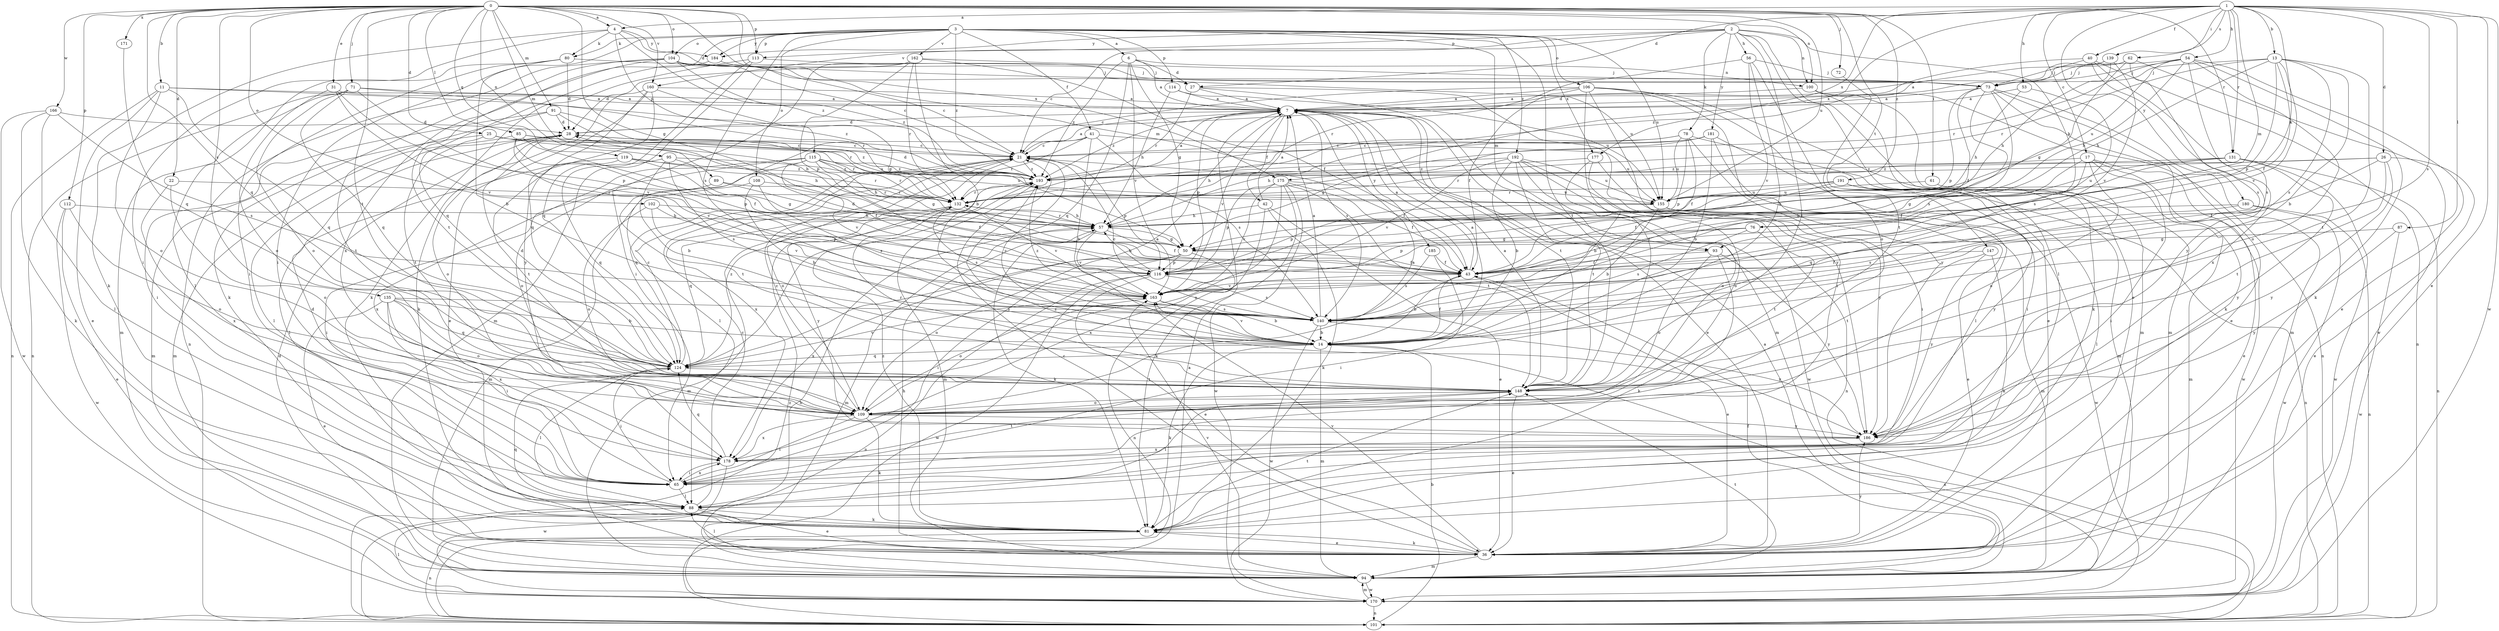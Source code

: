 strict digraph  {
0;
1;
2;
3;
4;
6;
7;
11;
13;
14;
17;
21;
22;
25;
26;
27;
28;
31;
36;
40;
41;
42;
43;
50;
53;
54;
56;
57;
61;
62;
65;
71;
72;
73;
76;
78;
80;
81;
85;
87;
88;
89;
91;
93;
94;
95;
100;
101;
102;
104;
106;
108;
109;
112;
113;
114;
115;
116;
119;
124;
131;
132;
135;
139;
140;
147;
148;
155;
160;
162;
163;
166;
170;
171;
175;
177;
178;
180;
181;
184;
185;
186;
191;
192;
193;
0 -> 4  [label=a];
0 -> 11  [label=b];
0 -> 22  [label=d];
0 -> 25  [label=d];
0 -> 31  [label=e];
0 -> 50  [label=g];
0 -> 61  [label=i];
0 -> 71  [label=j];
0 -> 72  [label=j];
0 -> 85  [label=l];
0 -> 89  [label=m];
0 -> 91  [label=m];
0 -> 93  [label=m];
0 -> 95  [label=n];
0 -> 100  [label=n];
0 -> 102  [label=o];
0 -> 104  [label=o];
0 -> 112  [label=p];
0 -> 113  [label=p];
0 -> 119  [label=q];
0 -> 124  [label=q];
0 -> 131  [label=r];
0 -> 135  [label=s];
0 -> 147  [label=t];
0 -> 148  [label=t];
0 -> 155  [label=u];
0 -> 160  [label=v];
0 -> 166  [label=w];
0 -> 171  [label=x];
0 -> 175  [label=x];
0 -> 191  [label=z];
1 -> 4  [label=a];
1 -> 13  [label=b];
1 -> 17  [label=c];
1 -> 26  [label=d];
1 -> 27  [label=d];
1 -> 36  [label=e];
1 -> 40  [label=f];
1 -> 53  [label=h];
1 -> 54  [label=h];
1 -> 62  [label=i];
1 -> 76  [label=k];
1 -> 87  [label=l];
1 -> 93  [label=m];
1 -> 131  [label=r];
1 -> 139  [label=s];
1 -> 140  [label=s];
1 -> 170  [label=w];
1 -> 175  [label=x];
1 -> 177  [label=x];
1 -> 180  [label=y];
2 -> 21  [label=c];
2 -> 36  [label=e];
2 -> 56  [label=h];
2 -> 76  [label=k];
2 -> 78  [label=k];
2 -> 88  [label=l];
2 -> 100  [label=n];
2 -> 113  [label=p];
2 -> 148  [label=t];
2 -> 160  [label=v];
2 -> 181  [label=y];
2 -> 184  [label=y];
3 -> 6  [label=a];
3 -> 41  [label=f];
3 -> 65  [label=i];
3 -> 80  [label=k];
3 -> 93  [label=m];
3 -> 104  [label=o];
3 -> 106  [label=o];
3 -> 108  [label=o];
3 -> 113  [label=p];
3 -> 114  [label=p];
3 -> 140  [label=s];
3 -> 148  [label=t];
3 -> 155  [label=u];
3 -> 162  [label=v];
3 -> 177  [label=x];
3 -> 178  [label=x];
3 -> 184  [label=y];
3 -> 192  [label=z];
3 -> 193  [label=z];
4 -> 27  [label=d];
4 -> 65  [label=i];
4 -> 80  [label=k];
4 -> 81  [label=k];
4 -> 115  [label=p];
4 -> 184  [label=y];
4 -> 193  [label=z];
6 -> 7  [label=a];
6 -> 27  [label=d];
6 -> 50  [label=g];
6 -> 100  [label=n];
6 -> 124  [label=q];
6 -> 163  [label=v];
6 -> 193  [label=z];
7 -> 28  [label=d];
7 -> 36  [label=e];
7 -> 42  [label=f];
7 -> 116  [label=p];
7 -> 140  [label=s];
7 -> 148  [label=t];
7 -> 163  [label=v];
7 -> 185  [label=y];
7 -> 193  [label=z];
11 -> 7  [label=a];
11 -> 36  [label=e];
11 -> 101  [label=n];
11 -> 109  [label=o];
11 -> 124  [label=q];
11 -> 193  [label=z];
13 -> 14  [label=b];
13 -> 43  [label=f];
13 -> 57  [label=h];
13 -> 73  [label=j];
13 -> 116  [label=p];
13 -> 132  [label=r];
13 -> 140  [label=s];
13 -> 148  [label=t];
13 -> 163  [label=v];
14 -> 7  [label=a];
14 -> 21  [label=c];
14 -> 43  [label=f];
14 -> 81  [label=k];
14 -> 94  [label=m];
14 -> 101  [label=n];
14 -> 124  [label=q];
14 -> 163  [label=v];
17 -> 36  [label=e];
17 -> 43  [label=f];
17 -> 65  [label=i];
17 -> 109  [label=o];
17 -> 124  [label=q];
17 -> 170  [label=w];
17 -> 193  [label=z];
21 -> 7  [label=a];
21 -> 43  [label=f];
21 -> 109  [label=o];
21 -> 116  [label=p];
21 -> 124  [label=q];
21 -> 178  [label=x];
21 -> 193  [label=z];
22 -> 109  [label=o];
22 -> 132  [label=r];
22 -> 178  [label=x];
25 -> 21  [label=c];
25 -> 57  [label=h];
25 -> 94  [label=m];
25 -> 132  [label=r];
25 -> 148  [label=t];
26 -> 36  [label=e];
26 -> 43  [label=f];
26 -> 132  [label=r];
26 -> 148  [label=t];
26 -> 186  [label=y];
26 -> 193  [label=z];
27 -> 7  [label=a];
27 -> 94  [label=m];
27 -> 132  [label=r];
27 -> 186  [label=y];
28 -> 21  [label=c];
28 -> 88  [label=l];
28 -> 109  [label=o];
31 -> 7  [label=a];
31 -> 109  [label=o];
31 -> 116  [label=p];
31 -> 163  [label=v];
36 -> 21  [label=c];
36 -> 57  [label=h];
36 -> 81  [label=k];
36 -> 88  [label=l];
36 -> 94  [label=m];
36 -> 163  [label=v];
36 -> 186  [label=y];
40 -> 28  [label=d];
40 -> 73  [label=j];
40 -> 101  [label=n];
40 -> 178  [label=x];
40 -> 186  [label=y];
41 -> 14  [label=b];
41 -> 21  [label=c];
41 -> 88  [label=l];
41 -> 132  [label=r];
41 -> 140  [label=s];
41 -> 155  [label=u];
42 -> 7  [label=a];
42 -> 36  [label=e];
42 -> 57  [label=h];
42 -> 81  [label=k];
42 -> 178  [label=x];
43 -> 7  [label=a];
43 -> 14  [label=b];
43 -> 28  [label=d];
43 -> 36  [label=e];
43 -> 163  [label=v];
50 -> 43  [label=f];
50 -> 65  [label=i];
50 -> 101  [label=n];
50 -> 109  [label=o];
50 -> 116  [label=p];
50 -> 178  [label=x];
53 -> 7  [label=a];
53 -> 57  [label=h];
53 -> 140  [label=s];
54 -> 7  [label=a];
54 -> 36  [label=e];
54 -> 57  [label=h];
54 -> 73  [label=j];
54 -> 81  [label=k];
54 -> 109  [label=o];
54 -> 132  [label=r];
54 -> 140  [label=s];
54 -> 155  [label=u];
56 -> 14  [label=b];
56 -> 73  [label=j];
56 -> 109  [label=o];
56 -> 132  [label=r];
56 -> 163  [label=v];
57 -> 43  [label=f];
57 -> 50  [label=g];
57 -> 81  [label=k];
57 -> 94  [label=m];
57 -> 132  [label=r];
57 -> 163  [label=v];
61 -> 94  [label=m];
61 -> 155  [label=u];
62 -> 7  [label=a];
62 -> 50  [label=g];
62 -> 73  [label=j];
62 -> 140  [label=s];
62 -> 170  [label=w];
65 -> 28  [label=d];
65 -> 88  [label=l];
65 -> 178  [label=x];
71 -> 7  [label=a];
71 -> 94  [label=m];
71 -> 101  [label=n];
71 -> 109  [label=o];
71 -> 124  [label=q];
71 -> 132  [label=r];
71 -> 163  [label=v];
72 -> 148  [label=t];
73 -> 7  [label=a];
73 -> 36  [label=e];
73 -> 43  [label=f];
73 -> 81  [label=k];
73 -> 94  [label=m];
73 -> 116  [label=p];
73 -> 140  [label=s];
73 -> 163  [label=v];
76 -> 50  [label=g];
76 -> 116  [label=p];
76 -> 140  [label=s];
76 -> 148  [label=t];
78 -> 21  [label=c];
78 -> 43  [label=f];
78 -> 57  [label=h];
78 -> 65  [label=i];
78 -> 94  [label=m];
78 -> 116  [label=p];
78 -> 155  [label=u];
80 -> 14  [label=b];
80 -> 28  [label=d];
80 -> 65  [label=i];
80 -> 73  [label=j];
80 -> 88  [label=l];
81 -> 36  [label=e];
81 -> 101  [label=n];
81 -> 124  [label=q];
81 -> 148  [label=t];
81 -> 193  [label=z];
85 -> 21  [label=c];
85 -> 43  [label=f];
85 -> 94  [label=m];
85 -> 116  [label=p];
85 -> 155  [label=u];
85 -> 163  [label=v];
85 -> 193  [label=z];
87 -> 50  [label=g];
87 -> 170  [label=w];
87 -> 186  [label=y];
88 -> 21  [label=c];
88 -> 36  [label=e];
88 -> 81  [label=k];
89 -> 43  [label=f];
89 -> 65  [label=i];
89 -> 132  [label=r];
91 -> 28  [label=d];
91 -> 57  [label=h];
91 -> 65  [label=i];
91 -> 132  [label=r];
91 -> 148  [label=t];
93 -> 43  [label=f];
93 -> 81  [label=k];
93 -> 109  [label=o];
93 -> 186  [label=y];
94 -> 7  [label=a];
94 -> 28  [label=d];
94 -> 43  [label=f];
94 -> 57  [label=h];
94 -> 148  [label=t];
94 -> 163  [label=v];
94 -> 170  [label=w];
95 -> 14  [label=b];
95 -> 50  [label=g];
95 -> 124  [label=q];
95 -> 140  [label=s];
95 -> 193  [label=z];
100 -> 7  [label=a];
100 -> 81  [label=k];
100 -> 94  [label=m];
100 -> 101  [label=n];
101 -> 7  [label=a];
101 -> 14  [label=b];
101 -> 193  [label=z];
102 -> 57  [label=h];
102 -> 109  [label=o];
102 -> 116  [label=p];
102 -> 163  [label=v];
104 -> 21  [label=c];
104 -> 73  [label=j];
104 -> 81  [label=k];
104 -> 101  [label=n];
104 -> 148  [label=t];
104 -> 155  [label=u];
104 -> 193  [label=z];
106 -> 7  [label=a];
106 -> 21  [label=c];
106 -> 36  [label=e];
106 -> 43  [label=f];
106 -> 65  [label=i];
106 -> 94  [label=m];
106 -> 148  [label=t];
106 -> 186  [label=y];
108 -> 14  [label=b];
108 -> 94  [label=m];
108 -> 132  [label=r];
108 -> 140  [label=s];
109 -> 7  [label=a];
109 -> 21  [label=c];
109 -> 65  [label=i];
109 -> 81  [label=k];
109 -> 178  [label=x];
109 -> 186  [label=y];
112 -> 36  [label=e];
112 -> 57  [label=h];
112 -> 109  [label=o];
112 -> 170  [label=w];
113 -> 73  [label=j];
113 -> 81  [label=k];
113 -> 94  [label=m];
113 -> 124  [label=q];
114 -> 7  [label=a];
114 -> 57  [label=h];
114 -> 155  [label=u];
115 -> 50  [label=g];
115 -> 57  [label=h];
115 -> 109  [label=o];
115 -> 132  [label=r];
115 -> 148  [label=t];
115 -> 155  [label=u];
115 -> 163  [label=v];
115 -> 178  [label=x];
115 -> 193  [label=z];
116 -> 36  [label=e];
116 -> 57  [label=h];
116 -> 101  [label=n];
116 -> 140  [label=s];
116 -> 170  [label=w];
119 -> 43  [label=f];
119 -> 88  [label=l];
119 -> 132  [label=r];
119 -> 148  [label=t];
119 -> 193  [label=z];
124 -> 7  [label=a];
124 -> 21  [label=c];
124 -> 28  [label=d];
124 -> 65  [label=i];
124 -> 88  [label=l];
124 -> 148  [label=t];
124 -> 163  [label=v];
124 -> 193  [label=z];
131 -> 50  [label=g];
131 -> 101  [label=n];
131 -> 155  [label=u];
131 -> 170  [label=w];
131 -> 186  [label=y];
131 -> 193  [label=z];
132 -> 57  [label=h];
132 -> 94  [label=m];
132 -> 124  [label=q];
132 -> 140  [label=s];
132 -> 163  [label=v];
132 -> 186  [label=y];
135 -> 14  [label=b];
135 -> 36  [label=e];
135 -> 65  [label=i];
135 -> 109  [label=o];
135 -> 124  [label=q];
135 -> 140  [label=s];
135 -> 178  [label=x];
139 -> 57  [label=h];
139 -> 73  [label=j];
139 -> 163  [label=v];
139 -> 193  [label=z];
140 -> 7  [label=a];
140 -> 14  [label=b];
140 -> 21  [label=c];
140 -> 170  [label=w];
140 -> 186  [label=y];
140 -> 193  [label=z];
147 -> 43  [label=f];
147 -> 81  [label=k];
147 -> 148  [label=t];
147 -> 186  [label=y];
148 -> 7  [label=a];
148 -> 36  [label=e];
148 -> 88  [label=l];
148 -> 109  [label=o];
148 -> 132  [label=r];
155 -> 14  [label=b];
155 -> 36  [label=e];
155 -> 94  [label=m];
155 -> 116  [label=p];
155 -> 170  [label=w];
160 -> 7  [label=a];
160 -> 36  [label=e];
160 -> 50  [label=g];
160 -> 81  [label=k];
160 -> 124  [label=q];
160 -> 186  [label=y];
162 -> 14  [label=b];
162 -> 28  [label=d];
162 -> 43  [label=f];
162 -> 65  [label=i];
162 -> 73  [label=j];
162 -> 116  [label=p];
162 -> 132  [label=r];
163 -> 14  [label=b];
163 -> 109  [label=o];
163 -> 140  [label=s];
166 -> 28  [label=d];
166 -> 81  [label=k];
166 -> 88  [label=l];
166 -> 140  [label=s];
166 -> 170  [label=w];
170 -> 88  [label=l];
170 -> 94  [label=m];
170 -> 101  [label=n];
171 -> 124  [label=q];
175 -> 43  [label=f];
175 -> 81  [label=k];
175 -> 109  [label=o];
175 -> 116  [label=p];
175 -> 148  [label=t];
175 -> 155  [label=u];
175 -> 163  [label=v];
175 -> 170  [label=w];
177 -> 14  [label=b];
177 -> 109  [label=o];
177 -> 186  [label=y];
177 -> 193  [label=z];
178 -> 65  [label=i];
178 -> 124  [label=q];
178 -> 148  [label=t];
178 -> 170  [label=w];
180 -> 57  [label=h];
180 -> 101  [label=n];
180 -> 140  [label=s];
180 -> 170  [label=w];
181 -> 14  [label=b];
181 -> 21  [label=c];
181 -> 50  [label=g];
181 -> 57  [label=h];
181 -> 65  [label=i];
181 -> 88  [label=l];
184 -> 21  [label=c];
184 -> 124  [label=q];
185 -> 43  [label=f];
185 -> 65  [label=i];
185 -> 140  [label=s];
186 -> 178  [label=x];
186 -> 193  [label=z];
191 -> 43  [label=f];
191 -> 88  [label=l];
191 -> 101  [label=n];
191 -> 132  [label=r];
191 -> 155  [label=u];
191 -> 186  [label=y];
192 -> 14  [label=b];
192 -> 101  [label=n];
192 -> 109  [label=o];
192 -> 148  [label=t];
192 -> 155  [label=u];
192 -> 163  [label=v];
192 -> 170  [label=w];
192 -> 193  [label=z];
193 -> 7  [label=a];
193 -> 28  [label=d];
193 -> 94  [label=m];
193 -> 132  [label=r];
}
